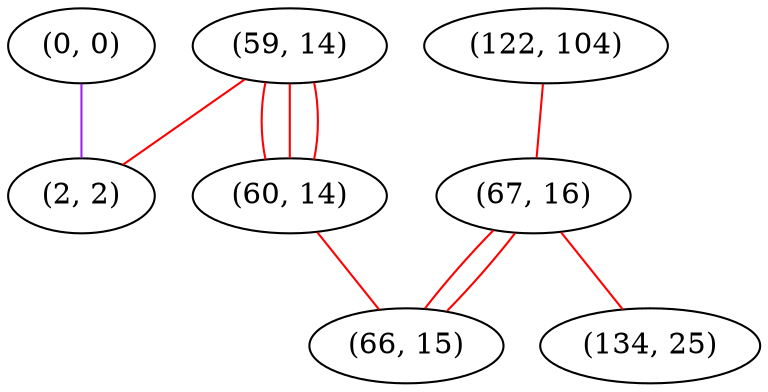 graph "" {
"(0, 0)";
"(59, 14)";
"(122, 104)";
"(67, 16)";
"(134, 25)";
"(60, 14)";
"(2, 2)";
"(66, 15)";
"(0, 0)" -- "(2, 2)"  [color=purple, key=0, weight=4];
"(59, 14)" -- "(60, 14)"  [color=red, key=0, weight=1];
"(59, 14)" -- "(60, 14)"  [color=red, key=1, weight=1];
"(59, 14)" -- "(60, 14)"  [color=red, key=2, weight=1];
"(59, 14)" -- "(2, 2)"  [color=red, key=0, weight=1];
"(122, 104)" -- "(67, 16)"  [color=red, key=0, weight=1];
"(67, 16)" -- "(66, 15)"  [color=red, key=0, weight=1];
"(67, 16)" -- "(66, 15)"  [color=red, key=1, weight=1];
"(67, 16)" -- "(134, 25)"  [color=red, key=0, weight=1];
"(60, 14)" -- "(66, 15)"  [color=red, key=0, weight=1];
}
